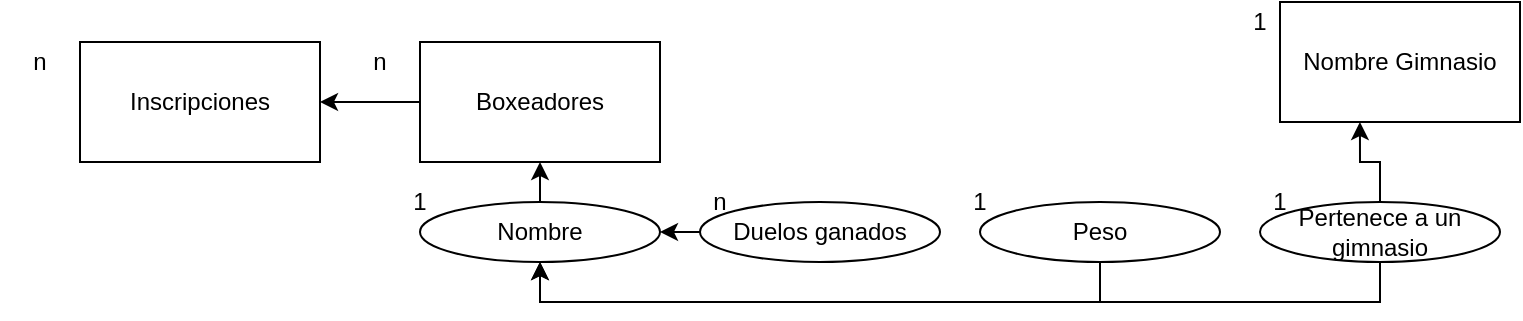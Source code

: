 <mxfile version="14.9.2" type="github">
  <diagram id="QM239uw-hNzXV6zqutJR" name="Page-1">
    <mxGraphModel dx="1038" dy="541" grid="1" gridSize="10" guides="1" tooltips="1" connect="1" arrows="1" fold="1" page="1" pageScale="1" pageWidth="827" pageHeight="1169" math="0" shadow="0">
      <root>
        <mxCell id="0" />
        <mxCell id="1" parent="0" />
        <mxCell id="onPePIsWXjGGysALdsTP-1" value="Inscripciones" style="rounded=0;whiteSpace=wrap;html=1;" vertex="1" parent="1">
          <mxGeometry x="70" y="60" width="120" height="60" as="geometry" />
        </mxCell>
        <mxCell id="onPePIsWXjGGysALdsTP-20" style="edgeStyle=orthogonalEdgeStyle;rounded=0;orthogonalLoop=1;jettySize=auto;html=1;exitX=0;exitY=0.5;exitDx=0;exitDy=0;entryX=1;entryY=0.5;entryDx=0;entryDy=0;" edge="1" parent="1" source="onPePIsWXjGGysALdsTP-2" target="onPePIsWXjGGysALdsTP-1">
          <mxGeometry relative="1" as="geometry" />
        </mxCell>
        <mxCell id="onPePIsWXjGGysALdsTP-2" value="Boxeadores" style="rounded=0;whiteSpace=wrap;html=1;" vertex="1" parent="1">
          <mxGeometry x="240" y="60" width="120" height="60" as="geometry" />
        </mxCell>
        <mxCell id="onPePIsWXjGGysALdsTP-3" value="Nombre Gimnasio" style="rounded=0;whiteSpace=wrap;html=1;" vertex="1" parent="1">
          <mxGeometry x="670" y="40" width="120" height="60" as="geometry" />
        </mxCell>
        <mxCell id="onPePIsWXjGGysALdsTP-21" style="edgeStyle=orthogonalEdgeStyle;rounded=0;orthogonalLoop=1;jettySize=auto;html=1;exitX=0.5;exitY=0;exitDx=0;exitDy=0;entryX=0.5;entryY=1;entryDx=0;entryDy=0;" edge="1" parent="1" source="onPePIsWXjGGysALdsTP-6" target="onPePIsWXjGGysALdsTP-2">
          <mxGeometry relative="1" as="geometry" />
        </mxCell>
        <mxCell id="onPePIsWXjGGysALdsTP-6" value="Nombre" style="ellipse;whiteSpace=wrap;html=1;" vertex="1" parent="1">
          <mxGeometry x="240" y="140" width="120" height="30" as="geometry" />
        </mxCell>
        <mxCell id="onPePIsWXjGGysALdsTP-23" style="edgeStyle=orthogonalEdgeStyle;rounded=0;orthogonalLoop=1;jettySize=auto;html=1;exitX=0;exitY=0.5;exitDx=0;exitDy=0;entryX=1;entryY=0.5;entryDx=0;entryDy=0;" edge="1" parent="1" source="onPePIsWXjGGysALdsTP-7" target="onPePIsWXjGGysALdsTP-6">
          <mxGeometry relative="1" as="geometry" />
        </mxCell>
        <mxCell id="onPePIsWXjGGysALdsTP-7" value="Duelos ganados" style="ellipse;whiteSpace=wrap;html=1;" vertex="1" parent="1">
          <mxGeometry x="380" y="140" width="120" height="30" as="geometry" />
        </mxCell>
        <mxCell id="onPePIsWXjGGysALdsTP-25" style="edgeStyle=orthogonalEdgeStyle;rounded=0;orthogonalLoop=1;jettySize=auto;html=1;exitX=0.5;exitY=1;exitDx=0;exitDy=0;entryX=0.5;entryY=1;entryDx=0;entryDy=0;" edge="1" parent="1" source="onPePIsWXjGGysALdsTP-8" target="onPePIsWXjGGysALdsTP-6">
          <mxGeometry relative="1" as="geometry" />
        </mxCell>
        <mxCell id="onPePIsWXjGGysALdsTP-8" value="Peso" style="ellipse;whiteSpace=wrap;html=1;" vertex="1" parent="1">
          <mxGeometry x="520" y="140" width="120" height="30" as="geometry" />
        </mxCell>
        <mxCell id="onPePIsWXjGGysALdsTP-26" style="edgeStyle=orthogonalEdgeStyle;rounded=0;orthogonalLoop=1;jettySize=auto;html=1;exitX=0.5;exitY=1;exitDx=0;exitDy=0;entryX=0.5;entryY=1;entryDx=0;entryDy=0;" edge="1" parent="1" source="onPePIsWXjGGysALdsTP-9" target="onPePIsWXjGGysALdsTP-6">
          <mxGeometry relative="1" as="geometry" />
        </mxCell>
        <mxCell id="onPePIsWXjGGysALdsTP-27" style="edgeStyle=orthogonalEdgeStyle;rounded=0;orthogonalLoop=1;jettySize=auto;html=1;exitX=0.5;exitY=0;exitDx=0;exitDy=0;entryX=0.333;entryY=1;entryDx=0;entryDy=0;entryPerimeter=0;" edge="1" parent="1" source="onPePIsWXjGGysALdsTP-9" target="onPePIsWXjGGysALdsTP-3">
          <mxGeometry relative="1" as="geometry" />
        </mxCell>
        <mxCell id="onPePIsWXjGGysALdsTP-9" value="Pertenece a un gimnasio" style="ellipse;whiteSpace=wrap;html=1;" vertex="1" parent="1">
          <mxGeometry x="660" y="140" width="120" height="30" as="geometry" />
        </mxCell>
        <mxCell id="onPePIsWXjGGysALdsTP-11" value="n" style="text;html=1;strokeColor=none;fillColor=none;align=center;verticalAlign=middle;whiteSpace=wrap;rounded=0;" vertex="1" parent="1">
          <mxGeometry x="30" y="60" width="40" height="20" as="geometry" />
        </mxCell>
        <mxCell id="onPePIsWXjGGysALdsTP-12" value="n" style="text;html=1;strokeColor=none;fillColor=none;align=center;verticalAlign=middle;whiteSpace=wrap;rounded=0;" vertex="1" parent="1">
          <mxGeometry x="200" y="60" width="40" height="20" as="geometry" />
        </mxCell>
        <mxCell id="onPePIsWXjGGysALdsTP-13" value="1" style="text;html=1;strokeColor=none;fillColor=none;align=center;verticalAlign=middle;whiteSpace=wrap;rounded=0;" vertex="1" parent="1">
          <mxGeometry x="220" y="130" width="40" height="20" as="geometry" />
        </mxCell>
        <mxCell id="onPePIsWXjGGysALdsTP-14" value="n" style="text;html=1;strokeColor=none;fillColor=none;align=center;verticalAlign=middle;whiteSpace=wrap;rounded=0;" vertex="1" parent="1">
          <mxGeometry x="370" y="130" width="40" height="20" as="geometry" />
        </mxCell>
        <mxCell id="onPePIsWXjGGysALdsTP-15" value="1" style="text;html=1;strokeColor=none;fillColor=none;align=center;verticalAlign=middle;whiteSpace=wrap;rounded=0;" vertex="1" parent="1">
          <mxGeometry x="500" y="130" width="40" height="20" as="geometry" />
        </mxCell>
        <mxCell id="onPePIsWXjGGysALdsTP-16" value="1" style="text;html=1;strokeColor=none;fillColor=none;align=center;verticalAlign=middle;whiteSpace=wrap;rounded=0;" vertex="1" parent="1">
          <mxGeometry x="650" y="130" width="40" height="20" as="geometry" />
        </mxCell>
        <mxCell id="onPePIsWXjGGysALdsTP-17" value="1" style="text;html=1;strokeColor=none;fillColor=none;align=center;verticalAlign=middle;whiteSpace=wrap;rounded=0;" vertex="1" parent="1">
          <mxGeometry x="640" y="40" width="40" height="20" as="geometry" />
        </mxCell>
      </root>
    </mxGraphModel>
  </diagram>
</mxfile>

